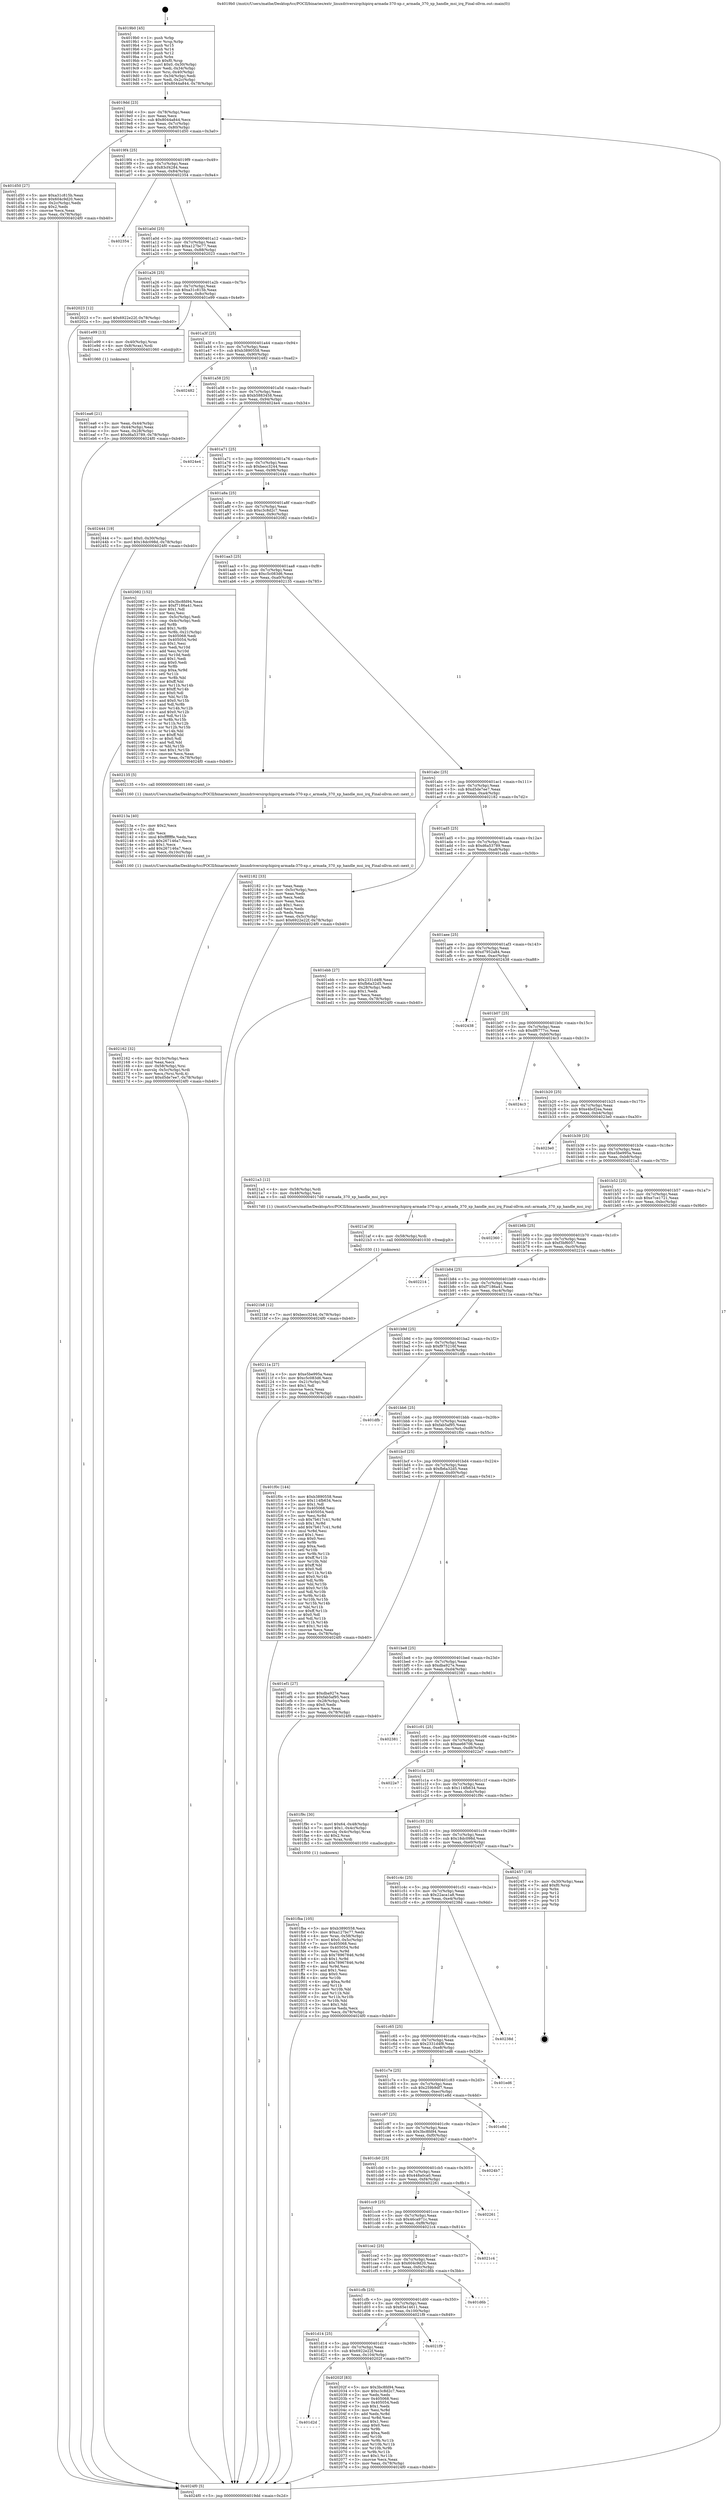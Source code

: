 digraph "0x4019b0" {
  label = "0x4019b0 (/mnt/c/Users/mathe/Desktop/tcc/POCII/binaries/extr_linuxdriversirqchipirq-armada-370-xp.c_armada_370_xp_handle_msi_irq_Final-ollvm.out::main(0))"
  labelloc = "t"
  node[shape=record]

  Entry [label="",width=0.3,height=0.3,shape=circle,fillcolor=black,style=filled]
  "0x4019dd" [label="{
     0x4019dd [23]\l
     | [instrs]\l
     &nbsp;&nbsp;0x4019dd \<+3\>: mov -0x78(%rbp),%eax\l
     &nbsp;&nbsp;0x4019e0 \<+2\>: mov %eax,%ecx\l
     &nbsp;&nbsp;0x4019e2 \<+6\>: sub $0x8044a844,%ecx\l
     &nbsp;&nbsp;0x4019e8 \<+3\>: mov %eax,-0x7c(%rbp)\l
     &nbsp;&nbsp;0x4019eb \<+3\>: mov %ecx,-0x80(%rbp)\l
     &nbsp;&nbsp;0x4019ee \<+6\>: je 0000000000401d50 \<main+0x3a0\>\l
  }"]
  "0x401d50" [label="{
     0x401d50 [27]\l
     | [instrs]\l
     &nbsp;&nbsp;0x401d50 \<+5\>: mov $0xa31c815b,%eax\l
     &nbsp;&nbsp;0x401d55 \<+5\>: mov $0x604c9d20,%ecx\l
     &nbsp;&nbsp;0x401d5a \<+3\>: mov -0x2c(%rbp),%edx\l
     &nbsp;&nbsp;0x401d5d \<+3\>: cmp $0x2,%edx\l
     &nbsp;&nbsp;0x401d60 \<+3\>: cmovne %ecx,%eax\l
     &nbsp;&nbsp;0x401d63 \<+3\>: mov %eax,-0x78(%rbp)\l
     &nbsp;&nbsp;0x401d66 \<+5\>: jmp 00000000004024f0 \<main+0xb40\>\l
  }"]
  "0x4019f4" [label="{
     0x4019f4 [25]\l
     | [instrs]\l
     &nbsp;&nbsp;0x4019f4 \<+5\>: jmp 00000000004019f9 \<main+0x49\>\l
     &nbsp;&nbsp;0x4019f9 \<+3\>: mov -0x7c(%rbp),%eax\l
     &nbsp;&nbsp;0x4019fc \<+5\>: sub $0x83cf4284,%eax\l
     &nbsp;&nbsp;0x401a01 \<+6\>: mov %eax,-0x84(%rbp)\l
     &nbsp;&nbsp;0x401a07 \<+6\>: je 0000000000402354 \<main+0x9a4\>\l
  }"]
  "0x4024f0" [label="{
     0x4024f0 [5]\l
     | [instrs]\l
     &nbsp;&nbsp;0x4024f0 \<+5\>: jmp 00000000004019dd \<main+0x2d\>\l
  }"]
  "0x4019b0" [label="{
     0x4019b0 [45]\l
     | [instrs]\l
     &nbsp;&nbsp;0x4019b0 \<+1\>: push %rbp\l
     &nbsp;&nbsp;0x4019b1 \<+3\>: mov %rsp,%rbp\l
     &nbsp;&nbsp;0x4019b4 \<+2\>: push %r15\l
     &nbsp;&nbsp;0x4019b6 \<+2\>: push %r14\l
     &nbsp;&nbsp;0x4019b8 \<+2\>: push %r12\l
     &nbsp;&nbsp;0x4019ba \<+1\>: push %rbx\l
     &nbsp;&nbsp;0x4019bb \<+7\>: sub $0xf0,%rsp\l
     &nbsp;&nbsp;0x4019c2 \<+7\>: movl $0x0,-0x30(%rbp)\l
     &nbsp;&nbsp;0x4019c9 \<+3\>: mov %edi,-0x34(%rbp)\l
     &nbsp;&nbsp;0x4019cc \<+4\>: mov %rsi,-0x40(%rbp)\l
     &nbsp;&nbsp;0x4019d0 \<+3\>: mov -0x34(%rbp),%edi\l
     &nbsp;&nbsp;0x4019d3 \<+3\>: mov %edi,-0x2c(%rbp)\l
     &nbsp;&nbsp;0x4019d6 \<+7\>: movl $0x8044a844,-0x78(%rbp)\l
  }"]
  Exit [label="",width=0.3,height=0.3,shape=circle,fillcolor=black,style=filled,peripheries=2]
  "0x402354" [label="{
     0x402354\l
  }", style=dashed]
  "0x401a0d" [label="{
     0x401a0d [25]\l
     | [instrs]\l
     &nbsp;&nbsp;0x401a0d \<+5\>: jmp 0000000000401a12 \<main+0x62\>\l
     &nbsp;&nbsp;0x401a12 \<+3\>: mov -0x7c(%rbp),%eax\l
     &nbsp;&nbsp;0x401a15 \<+5\>: sub $0xa127bc77,%eax\l
     &nbsp;&nbsp;0x401a1a \<+6\>: mov %eax,-0x88(%rbp)\l
     &nbsp;&nbsp;0x401a20 \<+6\>: je 0000000000402023 \<main+0x673\>\l
  }"]
  "0x4021b8" [label="{
     0x4021b8 [12]\l
     | [instrs]\l
     &nbsp;&nbsp;0x4021b8 \<+7\>: movl $0xbecc3244,-0x78(%rbp)\l
     &nbsp;&nbsp;0x4021bf \<+5\>: jmp 00000000004024f0 \<main+0xb40\>\l
  }"]
  "0x402023" [label="{
     0x402023 [12]\l
     | [instrs]\l
     &nbsp;&nbsp;0x402023 \<+7\>: movl $0x6922e22f,-0x78(%rbp)\l
     &nbsp;&nbsp;0x40202a \<+5\>: jmp 00000000004024f0 \<main+0xb40\>\l
  }"]
  "0x401a26" [label="{
     0x401a26 [25]\l
     | [instrs]\l
     &nbsp;&nbsp;0x401a26 \<+5\>: jmp 0000000000401a2b \<main+0x7b\>\l
     &nbsp;&nbsp;0x401a2b \<+3\>: mov -0x7c(%rbp),%eax\l
     &nbsp;&nbsp;0x401a2e \<+5\>: sub $0xa31c815b,%eax\l
     &nbsp;&nbsp;0x401a33 \<+6\>: mov %eax,-0x8c(%rbp)\l
     &nbsp;&nbsp;0x401a39 \<+6\>: je 0000000000401e99 \<main+0x4e9\>\l
  }"]
  "0x4021af" [label="{
     0x4021af [9]\l
     | [instrs]\l
     &nbsp;&nbsp;0x4021af \<+4\>: mov -0x58(%rbp),%rdi\l
     &nbsp;&nbsp;0x4021b3 \<+5\>: call 0000000000401030 \<free@plt\>\l
     | [calls]\l
     &nbsp;&nbsp;0x401030 \{1\} (unknown)\l
  }"]
  "0x401e99" [label="{
     0x401e99 [13]\l
     | [instrs]\l
     &nbsp;&nbsp;0x401e99 \<+4\>: mov -0x40(%rbp),%rax\l
     &nbsp;&nbsp;0x401e9d \<+4\>: mov 0x8(%rax),%rdi\l
     &nbsp;&nbsp;0x401ea1 \<+5\>: call 0000000000401060 \<atoi@plt\>\l
     | [calls]\l
     &nbsp;&nbsp;0x401060 \{1\} (unknown)\l
  }"]
  "0x401a3f" [label="{
     0x401a3f [25]\l
     | [instrs]\l
     &nbsp;&nbsp;0x401a3f \<+5\>: jmp 0000000000401a44 \<main+0x94\>\l
     &nbsp;&nbsp;0x401a44 \<+3\>: mov -0x7c(%rbp),%eax\l
     &nbsp;&nbsp;0x401a47 \<+5\>: sub $0xb3890558,%eax\l
     &nbsp;&nbsp;0x401a4c \<+6\>: mov %eax,-0x90(%rbp)\l
     &nbsp;&nbsp;0x401a52 \<+6\>: je 0000000000402482 \<main+0xad2\>\l
  }"]
  "0x401ea6" [label="{
     0x401ea6 [21]\l
     | [instrs]\l
     &nbsp;&nbsp;0x401ea6 \<+3\>: mov %eax,-0x44(%rbp)\l
     &nbsp;&nbsp;0x401ea9 \<+3\>: mov -0x44(%rbp),%eax\l
     &nbsp;&nbsp;0x401eac \<+3\>: mov %eax,-0x28(%rbp)\l
     &nbsp;&nbsp;0x401eaf \<+7\>: movl $0xd6a53789,-0x78(%rbp)\l
     &nbsp;&nbsp;0x401eb6 \<+5\>: jmp 00000000004024f0 \<main+0xb40\>\l
  }"]
  "0x402162" [label="{
     0x402162 [32]\l
     | [instrs]\l
     &nbsp;&nbsp;0x402162 \<+6\>: mov -0x10c(%rbp),%ecx\l
     &nbsp;&nbsp;0x402168 \<+3\>: imul %eax,%ecx\l
     &nbsp;&nbsp;0x40216b \<+4\>: mov -0x58(%rbp),%rsi\l
     &nbsp;&nbsp;0x40216f \<+4\>: movslq -0x5c(%rbp),%rdi\l
     &nbsp;&nbsp;0x402173 \<+3\>: mov %ecx,(%rsi,%rdi,4)\l
     &nbsp;&nbsp;0x402176 \<+7\>: movl $0xd5de7ee7,-0x78(%rbp)\l
     &nbsp;&nbsp;0x40217d \<+5\>: jmp 00000000004024f0 \<main+0xb40\>\l
  }"]
  "0x402482" [label="{
     0x402482\l
  }", style=dashed]
  "0x401a58" [label="{
     0x401a58 [25]\l
     | [instrs]\l
     &nbsp;&nbsp;0x401a58 \<+5\>: jmp 0000000000401a5d \<main+0xad\>\l
     &nbsp;&nbsp;0x401a5d \<+3\>: mov -0x7c(%rbp),%eax\l
     &nbsp;&nbsp;0x401a60 \<+5\>: sub $0xb5883458,%eax\l
     &nbsp;&nbsp;0x401a65 \<+6\>: mov %eax,-0x94(%rbp)\l
     &nbsp;&nbsp;0x401a6b \<+6\>: je 00000000004024e4 \<main+0xb34\>\l
  }"]
  "0x40213a" [label="{
     0x40213a [40]\l
     | [instrs]\l
     &nbsp;&nbsp;0x40213a \<+5\>: mov $0x2,%ecx\l
     &nbsp;&nbsp;0x40213f \<+1\>: cltd\l
     &nbsp;&nbsp;0x402140 \<+2\>: idiv %ecx\l
     &nbsp;&nbsp;0x402142 \<+6\>: imul $0xfffffffe,%edx,%ecx\l
     &nbsp;&nbsp;0x402148 \<+6\>: sub $0x267146a7,%ecx\l
     &nbsp;&nbsp;0x40214e \<+3\>: add $0x1,%ecx\l
     &nbsp;&nbsp;0x402151 \<+6\>: add $0x267146a7,%ecx\l
     &nbsp;&nbsp;0x402157 \<+6\>: mov %ecx,-0x10c(%rbp)\l
     &nbsp;&nbsp;0x40215d \<+5\>: call 0000000000401160 \<next_i\>\l
     | [calls]\l
     &nbsp;&nbsp;0x401160 \{1\} (/mnt/c/Users/mathe/Desktop/tcc/POCII/binaries/extr_linuxdriversirqchipirq-armada-370-xp.c_armada_370_xp_handle_msi_irq_Final-ollvm.out::next_i)\l
  }"]
  "0x4024e4" [label="{
     0x4024e4\l
  }", style=dashed]
  "0x401a71" [label="{
     0x401a71 [25]\l
     | [instrs]\l
     &nbsp;&nbsp;0x401a71 \<+5\>: jmp 0000000000401a76 \<main+0xc6\>\l
     &nbsp;&nbsp;0x401a76 \<+3\>: mov -0x7c(%rbp),%eax\l
     &nbsp;&nbsp;0x401a79 \<+5\>: sub $0xbecc3244,%eax\l
     &nbsp;&nbsp;0x401a7e \<+6\>: mov %eax,-0x98(%rbp)\l
     &nbsp;&nbsp;0x401a84 \<+6\>: je 0000000000402444 \<main+0xa94\>\l
  }"]
  "0x401d2d" [label="{
     0x401d2d\l
  }", style=dashed]
  "0x402444" [label="{
     0x402444 [19]\l
     | [instrs]\l
     &nbsp;&nbsp;0x402444 \<+7\>: movl $0x0,-0x30(%rbp)\l
     &nbsp;&nbsp;0x40244b \<+7\>: movl $0x18dc098d,-0x78(%rbp)\l
     &nbsp;&nbsp;0x402452 \<+5\>: jmp 00000000004024f0 \<main+0xb40\>\l
  }"]
  "0x401a8a" [label="{
     0x401a8a [25]\l
     | [instrs]\l
     &nbsp;&nbsp;0x401a8a \<+5\>: jmp 0000000000401a8f \<main+0xdf\>\l
     &nbsp;&nbsp;0x401a8f \<+3\>: mov -0x7c(%rbp),%eax\l
     &nbsp;&nbsp;0x401a92 \<+5\>: sub $0xc3c8d2c7,%eax\l
     &nbsp;&nbsp;0x401a97 \<+6\>: mov %eax,-0x9c(%rbp)\l
     &nbsp;&nbsp;0x401a9d \<+6\>: je 0000000000402082 \<main+0x6d2\>\l
  }"]
  "0x40202f" [label="{
     0x40202f [83]\l
     | [instrs]\l
     &nbsp;&nbsp;0x40202f \<+5\>: mov $0x3bc8fd94,%eax\l
     &nbsp;&nbsp;0x402034 \<+5\>: mov $0xc3c8d2c7,%ecx\l
     &nbsp;&nbsp;0x402039 \<+2\>: xor %edx,%edx\l
     &nbsp;&nbsp;0x40203b \<+7\>: mov 0x405068,%esi\l
     &nbsp;&nbsp;0x402042 \<+7\>: mov 0x405054,%edi\l
     &nbsp;&nbsp;0x402049 \<+3\>: sub $0x1,%edx\l
     &nbsp;&nbsp;0x40204c \<+3\>: mov %esi,%r8d\l
     &nbsp;&nbsp;0x40204f \<+3\>: add %edx,%r8d\l
     &nbsp;&nbsp;0x402052 \<+4\>: imul %r8d,%esi\l
     &nbsp;&nbsp;0x402056 \<+3\>: and $0x1,%esi\l
     &nbsp;&nbsp;0x402059 \<+3\>: cmp $0x0,%esi\l
     &nbsp;&nbsp;0x40205c \<+4\>: sete %r9b\l
     &nbsp;&nbsp;0x402060 \<+3\>: cmp $0xa,%edi\l
     &nbsp;&nbsp;0x402063 \<+4\>: setl %r10b\l
     &nbsp;&nbsp;0x402067 \<+3\>: mov %r9b,%r11b\l
     &nbsp;&nbsp;0x40206a \<+3\>: and %r10b,%r11b\l
     &nbsp;&nbsp;0x40206d \<+3\>: xor %r10b,%r9b\l
     &nbsp;&nbsp;0x402070 \<+3\>: or %r9b,%r11b\l
     &nbsp;&nbsp;0x402073 \<+4\>: test $0x1,%r11b\l
     &nbsp;&nbsp;0x402077 \<+3\>: cmovne %ecx,%eax\l
     &nbsp;&nbsp;0x40207a \<+3\>: mov %eax,-0x78(%rbp)\l
     &nbsp;&nbsp;0x40207d \<+5\>: jmp 00000000004024f0 \<main+0xb40\>\l
  }"]
  "0x402082" [label="{
     0x402082 [152]\l
     | [instrs]\l
     &nbsp;&nbsp;0x402082 \<+5\>: mov $0x3bc8fd94,%eax\l
     &nbsp;&nbsp;0x402087 \<+5\>: mov $0xf7186a41,%ecx\l
     &nbsp;&nbsp;0x40208c \<+2\>: mov $0x1,%dl\l
     &nbsp;&nbsp;0x40208e \<+2\>: xor %esi,%esi\l
     &nbsp;&nbsp;0x402090 \<+3\>: mov -0x5c(%rbp),%edi\l
     &nbsp;&nbsp;0x402093 \<+3\>: cmp -0x4c(%rbp),%edi\l
     &nbsp;&nbsp;0x402096 \<+4\>: setl %r8b\l
     &nbsp;&nbsp;0x40209a \<+4\>: and $0x1,%r8b\l
     &nbsp;&nbsp;0x40209e \<+4\>: mov %r8b,-0x21(%rbp)\l
     &nbsp;&nbsp;0x4020a2 \<+7\>: mov 0x405068,%edi\l
     &nbsp;&nbsp;0x4020a9 \<+8\>: mov 0x405054,%r9d\l
     &nbsp;&nbsp;0x4020b1 \<+3\>: sub $0x1,%esi\l
     &nbsp;&nbsp;0x4020b4 \<+3\>: mov %edi,%r10d\l
     &nbsp;&nbsp;0x4020b7 \<+3\>: add %esi,%r10d\l
     &nbsp;&nbsp;0x4020ba \<+4\>: imul %r10d,%edi\l
     &nbsp;&nbsp;0x4020be \<+3\>: and $0x1,%edi\l
     &nbsp;&nbsp;0x4020c1 \<+3\>: cmp $0x0,%edi\l
     &nbsp;&nbsp;0x4020c4 \<+4\>: sete %r8b\l
     &nbsp;&nbsp;0x4020c8 \<+4\>: cmp $0xa,%r9d\l
     &nbsp;&nbsp;0x4020cc \<+4\>: setl %r11b\l
     &nbsp;&nbsp;0x4020d0 \<+3\>: mov %r8b,%bl\l
     &nbsp;&nbsp;0x4020d3 \<+3\>: xor $0xff,%bl\l
     &nbsp;&nbsp;0x4020d6 \<+3\>: mov %r11b,%r14b\l
     &nbsp;&nbsp;0x4020d9 \<+4\>: xor $0xff,%r14b\l
     &nbsp;&nbsp;0x4020dd \<+3\>: xor $0x0,%dl\l
     &nbsp;&nbsp;0x4020e0 \<+3\>: mov %bl,%r15b\l
     &nbsp;&nbsp;0x4020e3 \<+4\>: and $0x0,%r15b\l
     &nbsp;&nbsp;0x4020e7 \<+3\>: and %dl,%r8b\l
     &nbsp;&nbsp;0x4020ea \<+3\>: mov %r14b,%r12b\l
     &nbsp;&nbsp;0x4020ed \<+4\>: and $0x0,%r12b\l
     &nbsp;&nbsp;0x4020f1 \<+3\>: and %dl,%r11b\l
     &nbsp;&nbsp;0x4020f4 \<+3\>: or %r8b,%r15b\l
     &nbsp;&nbsp;0x4020f7 \<+3\>: or %r11b,%r12b\l
     &nbsp;&nbsp;0x4020fa \<+3\>: xor %r12b,%r15b\l
     &nbsp;&nbsp;0x4020fd \<+3\>: or %r14b,%bl\l
     &nbsp;&nbsp;0x402100 \<+3\>: xor $0xff,%bl\l
     &nbsp;&nbsp;0x402103 \<+3\>: or $0x0,%dl\l
     &nbsp;&nbsp;0x402106 \<+2\>: and %dl,%bl\l
     &nbsp;&nbsp;0x402108 \<+3\>: or %bl,%r15b\l
     &nbsp;&nbsp;0x40210b \<+4\>: test $0x1,%r15b\l
     &nbsp;&nbsp;0x40210f \<+3\>: cmovne %ecx,%eax\l
     &nbsp;&nbsp;0x402112 \<+3\>: mov %eax,-0x78(%rbp)\l
     &nbsp;&nbsp;0x402115 \<+5\>: jmp 00000000004024f0 \<main+0xb40\>\l
  }"]
  "0x401aa3" [label="{
     0x401aa3 [25]\l
     | [instrs]\l
     &nbsp;&nbsp;0x401aa3 \<+5\>: jmp 0000000000401aa8 \<main+0xf8\>\l
     &nbsp;&nbsp;0x401aa8 \<+3\>: mov -0x7c(%rbp),%eax\l
     &nbsp;&nbsp;0x401aab \<+5\>: sub $0xc5c083d6,%eax\l
     &nbsp;&nbsp;0x401ab0 \<+6\>: mov %eax,-0xa0(%rbp)\l
     &nbsp;&nbsp;0x401ab6 \<+6\>: je 0000000000402135 \<main+0x785\>\l
  }"]
  "0x401d14" [label="{
     0x401d14 [25]\l
     | [instrs]\l
     &nbsp;&nbsp;0x401d14 \<+5\>: jmp 0000000000401d19 \<main+0x369\>\l
     &nbsp;&nbsp;0x401d19 \<+3\>: mov -0x7c(%rbp),%eax\l
     &nbsp;&nbsp;0x401d1c \<+5\>: sub $0x6922e22f,%eax\l
     &nbsp;&nbsp;0x401d21 \<+6\>: mov %eax,-0x104(%rbp)\l
     &nbsp;&nbsp;0x401d27 \<+6\>: je 000000000040202f \<main+0x67f\>\l
  }"]
  "0x402135" [label="{
     0x402135 [5]\l
     | [instrs]\l
     &nbsp;&nbsp;0x402135 \<+5\>: call 0000000000401160 \<next_i\>\l
     | [calls]\l
     &nbsp;&nbsp;0x401160 \{1\} (/mnt/c/Users/mathe/Desktop/tcc/POCII/binaries/extr_linuxdriversirqchipirq-armada-370-xp.c_armada_370_xp_handle_msi_irq_Final-ollvm.out::next_i)\l
  }"]
  "0x401abc" [label="{
     0x401abc [25]\l
     | [instrs]\l
     &nbsp;&nbsp;0x401abc \<+5\>: jmp 0000000000401ac1 \<main+0x111\>\l
     &nbsp;&nbsp;0x401ac1 \<+3\>: mov -0x7c(%rbp),%eax\l
     &nbsp;&nbsp;0x401ac4 \<+5\>: sub $0xd5de7ee7,%eax\l
     &nbsp;&nbsp;0x401ac9 \<+6\>: mov %eax,-0xa4(%rbp)\l
     &nbsp;&nbsp;0x401acf \<+6\>: je 0000000000402182 \<main+0x7d2\>\l
  }"]
  "0x4021f9" [label="{
     0x4021f9\l
  }", style=dashed]
  "0x402182" [label="{
     0x402182 [33]\l
     | [instrs]\l
     &nbsp;&nbsp;0x402182 \<+2\>: xor %eax,%eax\l
     &nbsp;&nbsp;0x402184 \<+3\>: mov -0x5c(%rbp),%ecx\l
     &nbsp;&nbsp;0x402187 \<+2\>: mov %eax,%edx\l
     &nbsp;&nbsp;0x402189 \<+2\>: sub %ecx,%edx\l
     &nbsp;&nbsp;0x40218b \<+2\>: mov %eax,%ecx\l
     &nbsp;&nbsp;0x40218d \<+3\>: sub $0x1,%ecx\l
     &nbsp;&nbsp;0x402190 \<+2\>: add %ecx,%edx\l
     &nbsp;&nbsp;0x402192 \<+2\>: sub %edx,%eax\l
     &nbsp;&nbsp;0x402194 \<+3\>: mov %eax,-0x5c(%rbp)\l
     &nbsp;&nbsp;0x402197 \<+7\>: movl $0x6922e22f,-0x78(%rbp)\l
     &nbsp;&nbsp;0x40219e \<+5\>: jmp 00000000004024f0 \<main+0xb40\>\l
  }"]
  "0x401ad5" [label="{
     0x401ad5 [25]\l
     | [instrs]\l
     &nbsp;&nbsp;0x401ad5 \<+5\>: jmp 0000000000401ada \<main+0x12a\>\l
     &nbsp;&nbsp;0x401ada \<+3\>: mov -0x7c(%rbp),%eax\l
     &nbsp;&nbsp;0x401add \<+5\>: sub $0xd6a53789,%eax\l
     &nbsp;&nbsp;0x401ae2 \<+6\>: mov %eax,-0xa8(%rbp)\l
     &nbsp;&nbsp;0x401ae8 \<+6\>: je 0000000000401ebb \<main+0x50b\>\l
  }"]
  "0x401cfb" [label="{
     0x401cfb [25]\l
     | [instrs]\l
     &nbsp;&nbsp;0x401cfb \<+5\>: jmp 0000000000401d00 \<main+0x350\>\l
     &nbsp;&nbsp;0x401d00 \<+3\>: mov -0x7c(%rbp),%eax\l
     &nbsp;&nbsp;0x401d03 \<+5\>: sub $0x65e14611,%eax\l
     &nbsp;&nbsp;0x401d08 \<+6\>: mov %eax,-0x100(%rbp)\l
     &nbsp;&nbsp;0x401d0e \<+6\>: je 00000000004021f9 \<main+0x849\>\l
  }"]
  "0x401ebb" [label="{
     0x401ebb [27]\l
     | [instrs]\l
     &nbsp;&nbsp;0x401ebb \<+5\>: mov $0x2331d4f8,%eax\l
     &nbsp;&nbsp;0x401ec0 \<+5\>: mov $0xfb6a32d5,%ecx\l
     &nbsp;&nbsp;0x401ec5 \<+3\>: mov -0x28(%rbp),%edx\l
     &nbsp;&nbsp;0x401ec8 \<+3\>: cmp $0x1,%edx\l
     &nbsp;&nbsp;0x401ecb \<+3\>: cmovl %ecx,%eax\l
     &nbsp;&nbsp;0x401ece \<+3\>: mov %eax,-0x78(%rbp)\l
     &nbsp;&nbsp;0x401ed1 \<+5\>: jmp 00000000004024f0 \<main+0xb40\>\l
  }"]
  "0x401aee" [label="{
     0x401aee [25]\l
     | [instrs]\l
     &nbsp;&nbsp;0x401aee \<+5\>: jmp 0000000000401af3 \<main+0x143\>\l
     &nbsp;&nbsp;0x401af3 \<+3\>: mov -0x7c(%rbp),%eax\l
     &nbsp;&nbsp;0x401af6 \<+5\>: sub $0xd7952a84,%eax\l
     &nbsp;&nbsp;0x401afb \<+6\>: mov %eax,-0xac(%rbp)\l
     &nbsp;&nbsp;0x401b01 \<+6\>: je 0000000000402438 \<main+0xa88\>\l
  }"]
  "0x401d6b" [label="{
     0x401d6b\l
  }", style=dashed]
  "0x402438" [label="{
     0x402438\l
  }", style=dashed]
  "0x401b07" [label="{
     0x401b07 [25]\l
     | [instrs]\l
     &nbsp;&nbsp;0x401b07 \<+5\>: jmp 0000000000401b0c \<main+0x15c\>\l
     &nbsp;&nbsp;0x401b0c \<+3\>: mov -0x7c(%rbp),%eax\l
     &nbsp;&nbsp;0x401b0f \<+5\>: sub $0xdf6777cc,%eax\l
     &nbsp;&nbsp;0x401b14 \<+6\>: mov %eax,-0xb0(%rbp)\l
     &nbsp;&nbsp;0x401b1a \<+6\>: je 00000000004024c3 \<main+0xb13\>\l
  }"]
  "0x401ce2" [label="{
     0x401ce2 [25]\l
     | [instrs]\l
     &nbsp;&nbsp;0x401ce2 \<+5\>: jmp 0000000000401ce7 \<main+0x337\>\l
     &nbsp;&nbsp;0x401ce7 \<+3\>: mov -0x7c(%rbp),%eax\l
     &nbsp;&nbsp;0x401cea \<+5\>: sub $0x604c9d20,%eax\l
     &nbsp;&nbsp;0x401cef \<+6\>: mov %eax,-0xfc(%rbp)\l
     &nbsp;&nbsp;0x401cf5 \<+6\>: je 0000000000401d6b \<main+0x3bb\>\l
  }"]
  "0x4024c3" [label="{
     0x4024c3\l
  }", style=dashed]
  "0x401b20" [label="{
     0x401b20 [25]\l
     | [instrs]\l
     &nbsp;&nbsp;0x401b20 \<+5\>: jmp 0000000000401b25 \<main+0x175\>\l
     &nbsp;&nbsp;0x401b25 \<+3\>: mov -0x7c(%rbp),%eax\l
     &nbsp;&nbsp;0x401b28 \<+5\>: sub $0xe4bcf2ea,%eax\l
     &nbsp;&nbsp;0x401b2d \<+6\>: mov %eax,-0xb4(%rbp)\l
     &nbsp;&nbsp;0x401b33 \<+6\>: je 00000000004023e0 \<main+0xa30\>\l
  }"]
  "0x4021c4" [label="{
     0x4021c4\l
  }", style=dashed]
  "0x4023e0" [label="{
     0x4023e0\l
  }", style=dashed]
  "0x401b39" [label="{
     0x401b39 [25]\l
     | [instrs]\l
     &nbsp;&nbsp;0x401b39 \<+5\>: jmp 0000000000401b3e \<main+0x18e\>\l
     &nbsp;&nbsp;0x401b3e \<+3\>: mov -0x7c(%rbp),%eax\l
     &nbsp;&nbsp;0x401b41 \<+5\>: sub $0xe5be995a,%eax\l
     &nbsp;&nbsp;0x401b46 \<+6\>: mov %eax,-0xb8(%rbp)\l
     &nbsp;&nbsp;0x401b4c \<+6\>: je 00000000004021a3 \<main+0x7f3\>\l
  }"]
  "0x401cc9" [label="{
     0x401cc9 [25]\l
     | [instrs]\l
     &nbsp;&nbsp;0x401cc9 \<+5\>: jmp 0000000000401cce \<main+0x31e\>\l
     &nbsp;&nbsp;0x401cce \<+3\>: mov -0x7c(%rbp),%eax\l
     &nbsp;&nbsp;0x401cd1 \<+5\>: sub $0x46ca971c,%eax\l
     &nbsp;&nbsp;0x401cd6 \<+6\>: mov %eax,-0xf8(%rbp)\l
     &nbsp;&nbsp;0x401cdc \<+6\>: je 00000000004021c4 \<main+0x814\>\l
  }"]
  "0x4021a3" [label="{
     0x4021a3 [12]\l
     | [instrs]\l
     &nbsp;&nbsp;0x4021a3 \<+4\>: mov -0x58(%rbp),%rdi\l
     &nbsp;&nbsp;0x4021a7 \<+3\>: mov -0x48(%rbp),%esi\l
     &nbsp;&nbsp;0x4021aa \<+5\>: call 00000000004017d0 \<armada_370_xp_handle_msi_irq\>\l
     | [calls]\l
     &nbsp;&nbsp;0x4017d0 \{1\} (/mnt/c/Users/mathe/Desktop/tcc/POCII/binaries/extr_linuxdriversirqchipirq-armada-370-xp.c_armada_370_xp_handle_msi_irq_Final-ollvm.out::armada_370_xp_handle_msi_irq)\l
  }"]
  "0x401b52" [label="{
     0x401b52 [25]\l
     | [instrs]\l
     &nbsp;&nbsp;0x401b52 \<+5\>: jmp 0000000000401b57 \<main+0x1a7\>\l
     &nbsp;&nbsp;0x401b57 \<+3\>: mov -0x7c(%rbp),%eax\l
     &nbsp;&nbsp;0x401b5a \<+5\>: sub $0xe7ce1721,%eax\l
     &nbsp;&nbsp;0x401b5f \<+6\>: mov %eax,-0xbc(%rbp)\l
     &nbsp;&nbsp;0x401b65 \<+6\>: je 0000000000402360 \<main+0x9b0\>\l
  }"]
  "0x402261" [label="{
     0x402261\l
  }", style=dashed]
  "0x402360" [label="{
     0x402360\l
  }", style=dashed]
  "0x401b6b" [label="{
     0x401b6b [25]\l
     | [instrs]\l
     &nbsp;&nbsp;0x401b6b \<+5\>: jmp 0000000000401b70 \<main+0x1c0\>\l
     &nbsp;&nbsp;0x401b70 \<+3\>: mov -0x7c(%rbp),%eax\l
     &nbsp;&nbsp;0x401b73 \<+5\>: sub $0xf3bf6057,%eax\l
     &nbsp;&nbsp;0x401b78 \<+6\>: mov %eax,-0xc0(%rbp)\l
     &nbsp;&nbsp;0x401b7e \<+6\>: je 0000000000402214 \<main+0x864\>\l
  }"]
  "0x401cb0" [label="{
     0x401cb0 [25]\l
     | [instrs]\l
     &nbsp;&nbsp;0x401cb0 \<+5\>: jmp 0000000000401cb5 \<main+0x305\>\l
     &nbsp;&nbsp;0x401cb5 \<+3\>: mov -0x7c(%rbp),%eax\l
     &nbsp;&nbsp;0x401cb8 \<+5\>: sub $0x448a0ca0,%eax\l
     &nbsp;&nbsp;0x401cbd \<+6\>: mov %eax,-0xf4(%rbp)\l
     &nbsp;&nbsp;0x401cc3 \<+6\>: je 0000000000402261 \<main+0x8b1\>\l
  }"]
  "0x402214" [label="{
     0x402214\l
  }", style=dashed]
  "0x401b84" [label="{
     0x401b84 [25]\l
     | [instrs]\l
     &nbsp;&nbsp;0x401b84 \<+5\>: jmp 0000000000401b89 \<main+0x1d9\>\l
     &nbsp;&nbsp;0x401b89 \<+3\>: mov -0x7c(%rbp),%eax\l
     &nbsp;&nbsp;0x401b8c \<+5\>: sub $0xf7186a41,%eax\l
     &nbsp;&nbsp;0x401b91 \<+6\>: mov %eax,-0xc4(%rbp)\l
     &nbsp;&nbsp;0x401b97 \<+6\>: je 000000000040211a \<main+0x76a\>\l
  }"]
  "0x4024b7" [label="{
     0x4024b7\l
  }", style=dashed]
  "0x40211a" [label="{
     0x40211a [27]\l
     | [instrs]\l
     &nbsp;&nbsp;0x40211a \<+5\>: mov $0xe5be995a,%eax\l
     &nbsp;&nbsp;0x40211f \<+5\>: mov $0xc5c083d6,%ecx\l
     &nbsp;&nbsp;0x402124 \<+3\>: mov -0x21(%rbp),%dl\l
     &nbsp;&nbsp;0x402127 \<+3\>: test $0x1,%dl\l
     &nbsp;&nbsp;0x40212a \<+3\>: cmovne %ecx,%eax\l
     &nbsp;&nbsp;0x40212d \<+3\>: mov %eax,-0x78(%rbp)\l
     &nbsp;&nbsp;0x402130 \<+5\>: jmp 00000000004024f0 \<main+0xb40\>\l
  }"]
  "0x401b9d" [label="{
     0x401b9d [25]\l
     | [instrs]\l
     &nbsp;&nbsp;0x401b9d \<+5\>: jmp 0000000000401ba2 \<main+0x1f2\>\l
     &nbsp;&nbsp;0x401ba2 \<+3\>: mov -0x7c(%rbp),%eax\l
     &nbsp;&nbsp;0x401ba5 \<+5\>: sub $0xf975216f,%eax\l
     &nbsp;&nbsp;0x401baa \<+6\>: mov %eax,-0xc8(%rbp)\l
     &nbsp;&nbsp;0x401bb0 \<+6\>: je 0000000000401dfb \<main+0x44b\>\l
  }"]
  "0x401c97" [label="{
     0x401c97 [25]\l
     | [instrs]\l
     &nbsp;&nbsp;0x401c97 \<+5\>: jmp 0000000000401c9c \<main+0x2ec\>\l
     &nbsp;&nbsp;0x401c9c \<+3\>: mov -0x7c(%rbp),%eax\l
     &nbsp;&nbsp;0x401c9f \<+5\>: sub $0x3bc8fd94,%eax\l
     &nbsp;&nbsp;0x401ca4 \<+6\>: mov %eax,-0xf0(%rbp)\l
     &nbsp;&nbsp;0x401caa \<+6\>: je 00000000004024b7 \<main+0xb07\>\l
  }"]
  "0x401dfb" [label="{
     0x401dfb\l
  }", style=dashed]
  "0x401bb6" [label="{
     0x401bb6 [25]\l
     | [instrs]\l
     &nbsp;&nbsp;0x401bb6 \<+5\>: jmp 0000000000401bbb \<main+0x20b\>\l
     &nbsp;&nbsp;0x401bbb \<+3\>: mov -0x7c(%rbp),%eax\l
     &nbsp;&nbsp;0x401bbe \<+5\>: sub $0xfab5af95,%eax\l
     &nbsp;&nbsp;0x401bc3 \<+6\>: mov %eax,-0xcc(%rbp)\l
     &nbsp;&nbsp;0x401bc9 \<+6\>: je 0000000000401f0c \<main+0x55c\>\l
  }"]
  "0x401e8d" [label="{
     0x401e8d\l
  }", style=dashed]
  "0x401f0c" [label="{
     0x401f0c [144]\l
     | [instrs]\l
     &nbsp;&nbsp;0x401f0c \<+5\>: mov $0xb3890558,%eax\l
     &nbsp;&nbsp;0x401f11 \<+5\>: mov $0x114fb634,%ecx\l
     &nbsp;&nbsp;0x401f16 \<+2\>: mov $0x1,%dl\l
     &nbsp;&nbsp;0x401f18 \<+7\>: mov 0x405068,%esi\l
     &nbsp;&nbsp;0x401f1f \<+7\>: mov 0x405054,%edi\l
     &nbsp;&nbsp;0x401f26 \<+3\>: mov %esi,%r8d\l
     &nbsp;&nbsp;0x401f29 \<+7\>: sub $0x7b617c41,%r8d\l
     &nbsp;&nbsp;0x401f30 \<+4\>: sub $0x1,%r8d\l
     &nbsp;&nbsp;0x401f34 \<+7\>: add $0x7b617c41,%r8d\l
     &nbsp;&nbsp;0x401f3b \<+4\>: imul %r8d,%esi\l
     &nbsp;&nbsp;0x401f3f \<+3\>: and $0x1,%esi\l
     &nbsp;&nbsp;0x401f42 \<+3\>: cmp $0x0,%esi\l
     &nbsp;&nbsp;0x401f45 \<+4\>: sete %r9b\l
     &nbsp;&nbsp;0x401f49 \<+3\>: cmp $0xa,%edi\l
     &nbsp;&nbsp;0x401f4c \<+4\>: setl %r10b\l
     &nbsp;&nbsp;0x401f50 \<+3\>: mov %r9b,%r11b\l
     &nbsp;&nbsp;0x401f53 \<+4\>: xor $0xff,%r11b\l
     &nbsp;&nbsp;0x401f57 \<+3\>: mov %r10b,%bl\l
     &nbsp;&nbsp;0x401f5a \<+3\>: xor $0xff,%bl\l
     &nbsp;&nbsp;0x401f5d \<+3\>: xor $0x0,%dl\l
     &nbsp;&nbsp;0x401f60 \<+3\>: mov %r11b,%r14b\l
     &nbsp;&nbsp;0x401f63 \<+4\>: and $0x0,%r14b\l
     &nbsp;&nbsp;0x401f67 \<+3\>: and %dl,%r9b\l
     &nbsp;&nbsp;0x401f6a \<+3\>: mov %bl,%r15b\l
     &nbsp;&nbsp;0x401f6d \<+4\>: and $0x0,%r15b\l
     &nbsp;&nbsp;0x401f71 \<+3\>: and %dl,%r10b\l
     &nbsp;&nbsp;0x401f74 \<+3\>: or %r9b,%r14b\l
     &nbsp;&nbsp;0x401f77 \<+3\>: or %r10b,%r15b\l
     &nbsp;&nbsp;0x401f7a \<+3\>: xor %r15b,%r14b\l
     &nbsp;&nbsp;0x401f7d \<+3\>: or %bl,%r11b\l
     &nbsp;&nbsp;0x401f80 \<+4\>: xor $0xff,%r11b\l
     &nbsp;&nbsp;0x401f84 \<+3\>: or $0x0,%dl\l
     &nbsp;&nbsp;0x401f87 \<+3\>: and %dl,%r11b\l
     &nbsp;&nbsp;0x401f8a \<+3\>: or %r11b,%r14b\l
     &nbsp;&nbsp;0x401f8d \<+4\>: test $0x1,%r14b\l
     &nbsp;&nbsp;0x401f91 \<+3\>: cmovne %ecx,%eax\l
     &nbsp;&nbsp;0x401f94 \<+3\>: mov %eax,-0x78(%rbp)\l
     &nbsp;&nbsp;0x401f97 \<+5\>: jmp 00000000004024f0 \<main+0xb40\>\l
  }"]
  "0x401bcf" [label="{
     0x401bcf [25]\l
     | [instrs]\l
     &nbsp;&nbsp;0x401bcf \<+5\>: jmp 0000000000401bd4 \<main+0x224\>\l
     &nbsp;&nbsp;0x401bd4 \<+3\>: mov -0x7c(%rbp),%eax\l
     &nbsp;&nbsp;0x401bd7 \<+5\>: sub $0xfb6a32d5,%eax\l
     &nbsp;&nbsp;0x401bdc \<+6\>: mov %eax,-0xd0(%rbp)\l
     &nbsp;&nbsp;0x401be2 \<+6\>: je 0000000000401ef1 \<main+0x541\>\l
  }"]
  "0x401c7e" [label="{
     0x401c7e [25]\l
     | [instrs]\l
     &nbsp;&nbsp;0x401c7e \<+5\>: jmp 0000000000401c83 \<main+0x2d3\>\l
     &nbsp;&nbsp;0x401c83 \<+3\>: mov -0x7c(%rbp),%eax\l
     &nbsp;&nbsp;0x401c86 \<+5\>: sub $0x259b9df7,%eax\l
     &nbsp;&nbsp;0x401c8b \<+6\>: mov %eax,-0xec(%rbp)\l
     &nbsp;&nbsp;0x401c91 \<+6\>: je 0000000000401e8d \<main+0x4dd\>\l
  }"]
  "0x401ef1" [label="{
     0x401ef1 [27]\l
     | [instrs]\l
     &nbsp;&nbsp;0x401ef1 \<+5\>: mov $0xdba927e,%eax\l
     &nbsp;&nbsp;0x401ef6 \<+5\>: mov $0xfab5af95,%ecx\l
     &nbsp;&nbsp;0x401efb \<+3\>: mov -0x28(%rbp),%edx\l
     &nbsp;&nbsp;0x401efe \<+3\>: cmp $0x0,%edx\l
     &nbsp;&nbsp;0x401f01 \<+3\>: cmove %ecx,%eax\l
     &nbsp;&nbsp;0x401f04 \<+3\>: mov %eax,-0x78(%rbp)\l
     &nbsp;&nbsp;0x401f07 \<+5\>: jmp 00000000004024f0 \<main+0xb40\>\l
  }"]
  "0x401be8" [label="{
     0x401be8 [25]\l
     | [instrs]\l
     &nbsp;&nbsp;0x401be8 \<+5\>: jmp 0000000000401bed \<main+0x23d\>\l
     &nbsp;&nbsp;0x401bed \<+3\>: mov -0x7c(%rbp),%eax\l
     &nbsp;&nbsp;0x401bf0 \<+5\>: sub $0xdba927e,%eax\l
     &nbsp;&nbsp;0x401bf5 \<+6\>: mov %eax,-0xd4(%rbp)\l
     &nbsp;&nbsp;0x401bfb \<+6\>: je 0000000000402381 \<main+0x9d1\>\l
  }"]
  "0x401ed6" [label="{
     0x401ed6\l
  }", style=dashed]
  "0x402381" [label="{
     0x402381\l
  }", style=dashed]
  "0x401c01" [label="{
     0x401c01 [25]\l
     | [instrs]\l
     &nbsp;&nbsp;0x401c01 \<+5\>: jmp 0000000000401c06 \<main+0x256\>\l
     &nbsp;&nbsp;0x401c06 \<+3\>: mov -0x7c(%rbp),%eax\l
     &nbsp;&nbsp;0x401c09 \<+5\>: sub $0xee66706,%eax\l
     &nbsp;&nbsp;0x401c0e \<+6\>: mov %eax,-0xd8(%rbp)\l
     &nbsp;&nbsp;0x401c14 \<+6\>: je 00000000004022e7 \<main+0x937\>\l
  }"]
  "0x401c65" [label="{
     0x401c65 [25]\l
     | [instrs]\l
     &nbsp;&nbsp;0x401c65 \<+5\>: jmp 0000000000401c6a \<main+0x2ba\>\l
     &nbsp;&nbsp;0x401c6a \<+3\>: mov -0x7c(%rbp),%eax\l
     &nbsp;&nbsp;0x401c6d \<+5\>: sub $0x2331d4f8,%eax\l
     &nbsp;&nbsp;0x401c72 \<+6\>: mov %eax,-0xe8(%rbp)\l
     &nbsp;&nbsp;0x401c78 \<+6\>: je 0000000000401ed6 \<main+0x526\>\l
  }"]
  "0x4022e7" [label="{
     0x4022e7\l
  }", style=dashed]
  "0x401c1a" [label="{
     0x401c1a [25]\l
     | [instrs]\l
     &nbsp;&nbsp;0x401c1a \<+5\>: jmp 0000000000401c1f \<main+0x26f\>\l
     &nbsp;&nbsp;0x401c1f \<+3\>: mov -0x7c(%rbp),%eax\l
     &nbsp;&nbsp;0x401c22 \<+5\>: sub $0x114fb634,%eax\l
     &nbsp;&nbsp;0x401c27 \<+6\>: mov %eax,-0xdc(%rbp)\l
     &nbsp;&nbsp;0x401c2d \<+6\>: je 0000000000401f9c \<main+0x5ec\>\l
  }"]
  "0x40238d" [label="{
     0x40238d\l
  }", style=dashed]
  "0x401f9c" [label="{
     0x401f9c [30]\l
     | [instrs]\l
     &nbsp;&nbsp;0x401f9c \<+7\>: movl $0x64,-0x48(%rbp)\l
     &nbsp;&nbsp;0x401fa3 \<+7\>: movl $0x1,-0x4c(%rbp)\l
     &nbsp;&nbsp;0x401faa \<+4\>: movslq -0x4c(%rbp),%rax\l
     &nbsp;&nbsp;0x401fae \<+4\>: shl $0x2,%rax\l
     &nbsp;&nbsp;0x401fb2 \<+3\>: mov %rax,%rdi\l
     &nbsp;&nbsp;0x401fb5 \<+5\>: call 0000000000401050 \<malloc@plt\>\l
     | [calls]\l
     &nbsp;&nbsp;0x401050 \{1\} (unknown)\l
  }"]
  "0x401c33" [label="{
     0x401c33 [25]\l
     | [instrs]\l
     &nbsp;&nbsp;0x401c33 \<+5\>: jmp 0000000000401c38 \<main+0x288\>\l
     &nbsp;&nbsp;0x401c38 \<+3\>: mov -0x7c(%rbp),%eax\l
     &nbsp;&nbsp;0x401c3b \<+5\>: sub $0x18dc098d,%eax\l
     &nbsp;&nbsp;0x401c40 \<+6\>: mov %eax,-0xe0(%rbp)\l
     &nbsp;&nbsp;0x401c46 \<+6\>: je 0000000000402457 \<main+0xaa7\>\l
  }"]
  "0x401fba" [label="{
     0x401fba [105]\l
     | [instrs]\l
     &nbsp;&nbsp;0x401fba \<+5\>: mov $0xb3890558,%ecx\l
     &nbsp;&nbsp;0x401fbf \<+5\>: mov $0xa127bc77,%edx\l
     &nbsp;&nbsp;0x401fc4 \<+4\>: mov %rax,-0x58(%rbp)\l
     &nbsp;&nbsp;0x401fc8 \<+7\>: movl $0x0,-0x5c(%rbp)\l
     &nbsp;&nbsp;0x401fcf \<+7\>: mov 0x405068,%esi\l
     &nbsp;&nbsp;0x401fd6 \<+8\>: mov 0x405054,%r8d\l
     &nbsp;&nbsp;0x401fde \<+3\>: mov %esi,%r9d\l
     &nbsp;&nbsp;0x401fe1 \<+7\>: sub $0x78967846,%r9d\l
     &nbsp;&nbsp;0x401fe8 \<+4\>: sub $0x1,%r9d\l
     &nbsp;&nbsp;0x401fec \<+7\>: add $0x78967846,%r9d\l
     &nbsp;&nbsp;0x401ff3 \<+4\>: imul %r9d,%esi\l
     &nbsp;&nbsp;0x401ff7 \<+3\>: and $0x1,%esi\l
     &nbsp;&nbsp;0x401ffa \<+3\>: cmp $0x0,%esi\l
     &nbsp;&nbsp;0x401ffd \<+4\>: sete %r10b\l
     &nbsp;&nbsp;0x402001 \<+4\>: cmp $0xa,%r8d\l
     &nbsp;&nbsp;0x402005 \<+4\>: setl %r11b\l
     &nbsp;&nbsp;0x402009 \<+3\>: mov %r10b,%bl\l
     &nbsp;&nbsp;0x40200c \<+3\>: and %r11b,%bl\l
     &nbsp;&nbsp;0x40200f \<+3\>: xor %r11b,%r10b\l
     &nbsp;&nbsp;0x402012 \<+3\>: or %r10b,%bl\l
     &nbsp;&nbsp;0x402015 \<+3\>: test $0x1,%bl\l
     &nbsp;&nbsp;0x402018 \<+3\>: cmovne %edx,%ecx\l
     &nbsp;&nbsp;0x40201b \<+3\>: mov %ecx,-0x78(%rbp)\l
     &nbsp;&nbsp;0x40201e \<+5\>: jmp 00000000004024f0 \<main+0xb40\>\l
  }"]
  "0x401c4c" [label="{
     0x401c4c [25]\l
     | [instrs]\l
     &nbsp;&nbsp;0x401c4c \<+5\>: jmp 0000000000401c51 \<main+0x2a1\>\l
     &nbsp;&nbsp;0x401c51 \<+3\>: mov -0x7c(%rbp),%eax\l
     &nbsp;&nbsp;0x401c54 \<+5\>: sub $0x22aca1a8,%eax\l
     &nbsp;&nbsp;0x401c59 \<+6\>: mov %eax,-0xe4(%rbp)\l
     &nbsp;&nbsp;0x401c5f \<+6\>: je 000000000040238d \<main+0x9dd\>\l
  }"]
  "0x402457" [label="{
     0x402457 [19]\l
     | [instrs]\l
     &nbsp;&nbsp;0x402457 \<+3\>: mov -0x30(%rbp),%eax\l
     &nbsp;&nbsp;0x40245a \<+7\>: add $0xf0,%rsp\l
     &nbsp;&nbsp;0x402461 \<+1\>: pop %rbx\l
     &nbsp;&nbsp;0x402462 \<+2\>: pop %r12\l
     &nbsp;&nbsp;0x402464 \<+2\>: pop %r14\l
     &nbsp;&nbsp;0x402466 \<+2\>: pop %r15\l
     &nbsp;&nbsp;0x402468 \<+1\>: pop %rbp\l
     &nbsp;&nbsp;0x402469 \<+1\>: ret\l
  }"]
  Entry -> "0x4019b0" [label=" 1"]
  "0x4019dd" -> "0x401d50" [label=" 1"]
  "0x4019dd" -> "0x4019f4" [label=" 17"]
  "0x401d50" -> "0x4024f0" [label=" 1"]
  "0x4019b0" -> "0x4019dd" [label=" 1"]
  "0x4024f0" -> "0x4019dd" [label=" 17"]
  "0x402457" -> Exit [label=" 1"]
  "0x4019f4" -> "0x402354" [label=" 0"]
  "0x4019f4" -> "0x401a0d" [label=" 17"]
  "0x402444" -> "0x4024f0" [label=" 1"]
  "0x401a0d" -> "0x402023" [label=" 1"]
  "0x401a0d" -> "0x401a26" [label=" 16"]
  "0x4021b8" -> "0x4024f0" [label=" 1"]
  "0x401a26" -> "0x401e99" [label=" 1"]
  "0x401a26" -> "0x401a3f" [label=" 15"]
  "0x401e99" -> "0x401ea6" [label=" 1"]
  "0x401ea6" -> "0x4024f0" [label=" 1"]
  "0x4021af" -> "0x4021b8" [label=" 1"]
  "0x401a3f" -> "0x402482" [label=" 0"]
  "0x401a3f" -> "0x401a58" [label=" 15"]
  "0x4021a3" -> "0x4021af" [label=" 1"]
  "0x401a58" -> "0x4024e4" [label=" 0"]
  "0x401a58" -> "0x401a71" [label=" 15"]
  "0x402182" -> "0x4024f0" [label=" 1"]
  "0x401a71" -> "0x402444" [label=" 1"]
  "0x401a71" -> "0x401a8a" [label=" 14"]
  "0x402162" -> "0x4024f0" [label=" 1"]
  "0x401a8a" -> "0x402082" [label=" 2"]
  "0x401a8a" -> "0x401aa3" [label=" 12"]
  "0x40213a" -> "0x402162" [label=" 1"]
  "0x401aa3" -> "0x402135" [label=" 1"]
  "0x401aa3" -> "0x401abc" [label=" 11"]
  "0x40211a" -> "0x4024f0" [label=" 2"]
  "0x401abc" -> "0x402182" [label=" 1"]
  "0x401abc" -> "0x401ad5" [label=" 10"]
  "0x402082" -> "0x4024f0" [label=" 2"]
  "0x401ad5" -> "0x401ebb" [label=" 1"]
  "0x401ad5" -> "0x401aee" [label=" 9"]
  "0x401ebb" -> "0x4024f0" [label=" 1"]
  "0x401d14" -> "0x401d2d" [label=" 0"]
  "0x401aee" -> "0x402438" [label=" 0"]
  "0x401aee" -> "0x401b07" [label=" 9"]
  "0x401d14" -> "0x40202f" [label=" 2"]
  "0x401b07" -> "0x4024c3" [label=" 0"]
  "0x401b07" -> "0x401b20" [label=" 9"]
  "0x401cfb" -> "0x401d14" [label=" 2"]
  "0x401b20" -> "0x4023e0" [label=" 0"]
  "0x401b20" -> "0x401b39" [label=" 9"]
  "0x401cfb" -> "0x4021f9" [label=" 0"]
  "0x401b39" -> "0x4021a3" [label=" 1"]
  "0x401b39" -> "0x401b52" [label=" 8"]
  "0x401ce2" -> "0x401cfb" [label=" 2"]
  "0x401b52" -> "0x402360" [label=" 0"]
  "0x401b52" -> "0x401b6b" [label=" 8"]
  "0x401ce2" -> "0x401d6b" [label=" 0"]
  "0x401b6b" -> "0x402214" [label=" 0"]
  "0x401b6b" -> "0x401b84" [label=" 8"]
  "0x401cc9" -> "0x401ce2" [label=" 2"]
  "0x401b84" -> "0x40211a" [label=" 2"]
  "0x401b84" -> "0x401b9d" [label=" 6"]
  "0x401cc9" -> "0x4021c4" [label=" 0"]
  "0x401b9d" -> "0x401dfb" [label=" 0"]
  "0x401b9d" -> "0x401bb6" [label=" 6"]
  "0x401cb0" -> "0x401cc9" [label=" 2"]
  "0x401bb6" -> "0x401f0c" [label=" 1"]
  "0x401bb6" -> "0x401bcf" [label=" 5"]
  "0x401cb0" -> "0x402261" [label=" 0"]
  "0x401bcf" -> "0x401ef1" [label=" 1"]
  "0x401bcf" -> "0x401be8" [label=" 4"]
  "0x401ef1" -> "0x4024f0" [label=" 1"]
  "0x401f0c" -> "0x4024f0" [label=" 1"]
  "0x401c97" -> "0x401cb0" [label=" 2"]
  "0x401be8" -> "0x402381" [label=" 0"]
  "0x401be8" -> "0x401c01" [label=" 4"]
  "0x401c97" -> "0x4024b7" [label=" 0"]
  "0x401c01" -> "0x4022e7" [label=" 0"]
  "0x401c01" -> "0x401c1a" [label=" 4"]
  "0x401c7e" -> "0x401c97" [label=" 2"]
  "0x401c1a" -> "0x401f9c" [label=" 1"]
  "0x401c1a" -> "0x401c33" [label=" 3"]
  "0x401f9c" -> "0x401fba" [label=" 1"]
  "0x401fba" -> "0x4024f0" [label=" 1"]
  "0x402023" -> "0x4024f0" [label=" 1"]
  "0x401c7e" -> "0x401e8d" [label=" 0"]
  "0x401c33" -> "0x402457" [label=" 1"]
  "0x401c33" -> "0x401c4c" [label=" 2"]
  "0x402135" -> "0x40213a" [label=" 1"]
  "0x401c4c" -> "0x40238d" [label=" 0"]
  "0x401c4c" -> "0x401c65" [label=" 2"]
  "0x40202f" -> "0x4024f0" [label=" 2"]
  "0x401c65" -> "0x401ed6" [label=" 0"]
  "0x401c65" -> "0x401c7e" [label=" 2"]
}
